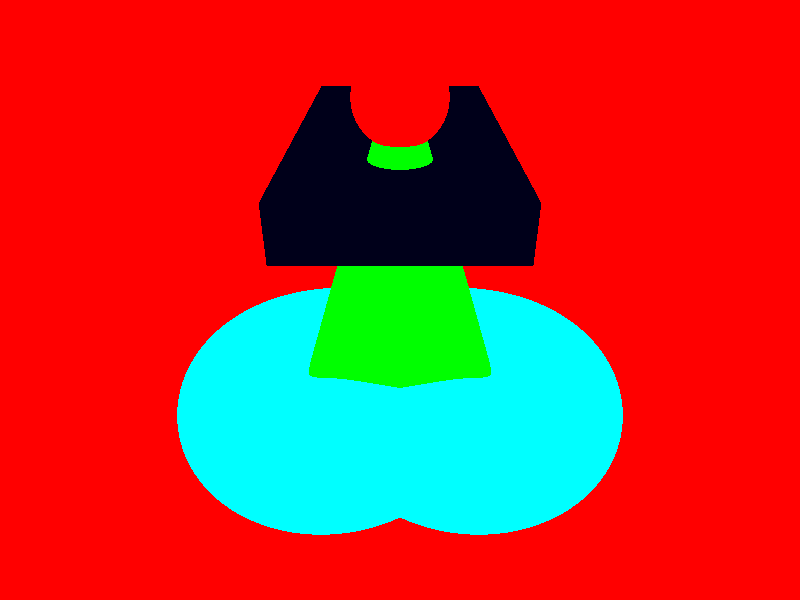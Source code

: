 #declare SOLIDRED = texture{
pigment{
rgb<1,0,0>
}
}


//#declare RIGHTHANDSIDECAMERA = <1,1,0>
//#declare FRONTCAMERAPOSITION = <0,0,-3>
//#declare TOPCAMERAPOSITION = <0,10,0>
//#declare TOPFRONTANGLECAMERAPOSITION = <0,3,-5>




camera{
location<0,4,-5>
look_at <0,1,0>
}





background{
rgb<1,0,0>
}




#declare SOLIDRED= texture{
pigment{
rgb<1,0,0>
} 
}



sphere{
<0,2.9,0>//center
.4//radius
texture{
pigment{
rgb<1,0,0>
}
}
}     

box{
<-1,1.9,-1>//corner 1
<1,2.4,3>//corner 2
texture{
pigment{
rgb<0,0,.1>
}
}
}   


cone{
<0,0,0>//base point
1//base radius
<0,3,0>//cap point
.1//cap radius
texture{
pigment{
rgb<0,1,0>
}
}
}



torus{
.85//major radius
.7//minor radius
translate<.7,-.1,-.1>
texture{
pigment{
rgb<0,1,3>
}
}
} 
  
  
torus{
.85//major radius
.7//minor radius
translate<-.7,-.1,-.1>
texture{
pigment{
rgb<0,1,3>
}
}
}   

                                                               

/*cone{
<0,-6,0>//base point
1//base radius
<0,-2.7,0>//cap point
.1//cap radius
texture{
pigment{
rgb<0,1,0>
}
}
}*/

/*

declare LinkRadius = .3
#HalfLinkWidth = 1;
#declare Halftorus = difference{
torus{
1
LinkRadius
rotate<90,0,0>
}
box{
<-1-LinkRadius,-LinkRadius,-LinkRadius>
<1+LinkRadius,0,LinkRadius>
}
} 

#declare LinkLength = 3;
#declare HalfLinkLenght = LinkLength/2;
#linkSides = cylinder{
<0,HalfLinkLenght,0>
<0,-HalfLinkLenght,0>
}


#declare ChainLink = 
union{
object{
HalfTorus
}
object{
HalfTorus
rotate <180,0,0>
translate <0,1.5,
}
object{
LinkSide
translate <HalfLInkWidth,0,0>
}
object{
LinkSide
translate <-HalfLinkWidth,0,0>
}  
}


#declare TwoLinks = 
union{
object{
ChainLink
}
object{
ChainLink
rotate <0,90,0>
translate <0,2*(LinkLength-LinkRadius),0>
}
}

object{
TwoLinks
texture{ 

*/